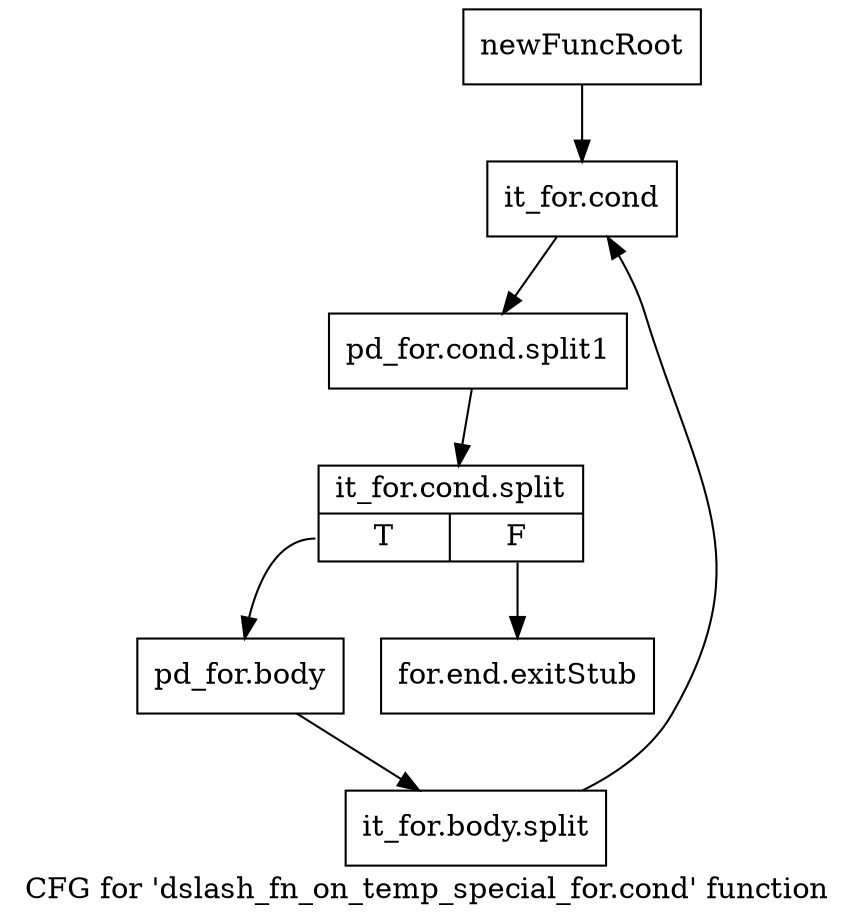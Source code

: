 digraph "CFG for 'dslash_fn_on_temp_special_for.cond' function" {
	label="CFG for 'dslash_fn_on_temp_special_for.cond' function";

	Node0x1b06eb0 [shape=record,label="{newFuncRoot}"];
	Node0x1b06eb0 -> Node0x1b06f50;
	Node0x1b06f00 [shape=record,label="{for.end.exitStub}"];
	Node0x1b06f50 [shape=record,label="{it_for.cond}"];
	Node0x1b06f50 -> Node0x1ceb160;
	Node0x1ceb160 [shape=record,label="{pd_for.cond.split1}"];
	Node0x1ceb160 -> Node0x1ceab50;
	Node0x1ceab50 [shape=record,label="{it_for.cond.split|{<s0>T|<s1>F}}"];
	Node0x1ceab50:s0 -> Node0x1b06fa0;
	Node0x1ceab50:s1 -> Node0x1b06f00;
	Node0x1b06fa0 [shape=record,label="{pd_for.body}"];
	Node0x1b06fa0 -> Node0x1c8b5c0;
	Node0x1c8b5c0 [shape=record,label="{it_for.body.split}"];
	Node0x1c8b5c0 -> Node0x1b06f50;
}
